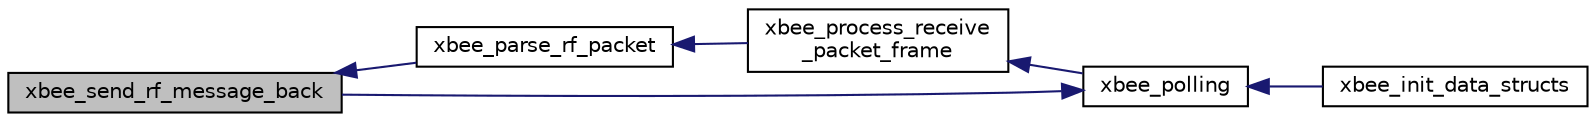 digraph "xbee_send_rf_message_back"
{
  edge [fontname="Helvetica",fontsize="10",labelfontname="Helvetica",labelfontsize="10"];
  node [fontname="Helvetica",fontsize="10",shape=record];
  rankdir="LR";
  Node1 [label="xbee_send_rf_message_back",height=0.2,width=0.4,color="black", fillcolor="grey75", style="filled", fontcolor="black"];
  Node1 -> Node2 [dir="back",color="midnightblue",fontsize="10",style="solid",fontname="Helvetica"];
  Node2 [label="xbee_parse_rf_packet",height=0.2,width=0.4,color="black", fillcolor="white", style="filled",URL="$group___x_b_e_e.html#ga0b878255a5cf56364a31fb8999724a17",tooltip="Parse incoming message. "];
  Node2 -> Node3 [dir="back",color="midnightblue",fontsize="10",style="solid",fontname="Helvetica"];
  Node3 [label="xbee_process_receive\l_packet_frame",height=0.2,width=0.4,color="black", fillcolor="white", style="filled",URL="$group___x_b_e_e.html#gaf5bbf8926649923f15e540bc9117c5e0",tooltip="Reads all data from Xbee via SPI. "];
  Node3 -> Node4 [dir="back",color="midnightblue",fontsize="10",style="solid",fontname="Helvetica"];
  Node4 [label="xbee_polling",height=0.2,width=0.4,color="black", fillcolor="white", style="filled",URL="$group___x_b_e_e.html#ga341983a0050640556d238b8e13481cf1",tooltip="Poll and parse data from spi. "];
  Node4 -> Node5 [dir="back",color="midnightblue",fontsize="10",style="solid",fontname="Helvetica"];
  Node5 [label="xbee_init_data_structs",height=0.2,width=0.4,color="black", fillcolor="white", style="filled",URL="$group___x_b_e_e.html#ga6866cb3a7a3705647d65bf4395ebf99e",tooltip="Initialization of remote devices structs. "];
  Node4 -> Node1 [dir="back",color="midnightblue",fontsize="10",style="solid",fontname="Helvetica"];
}
